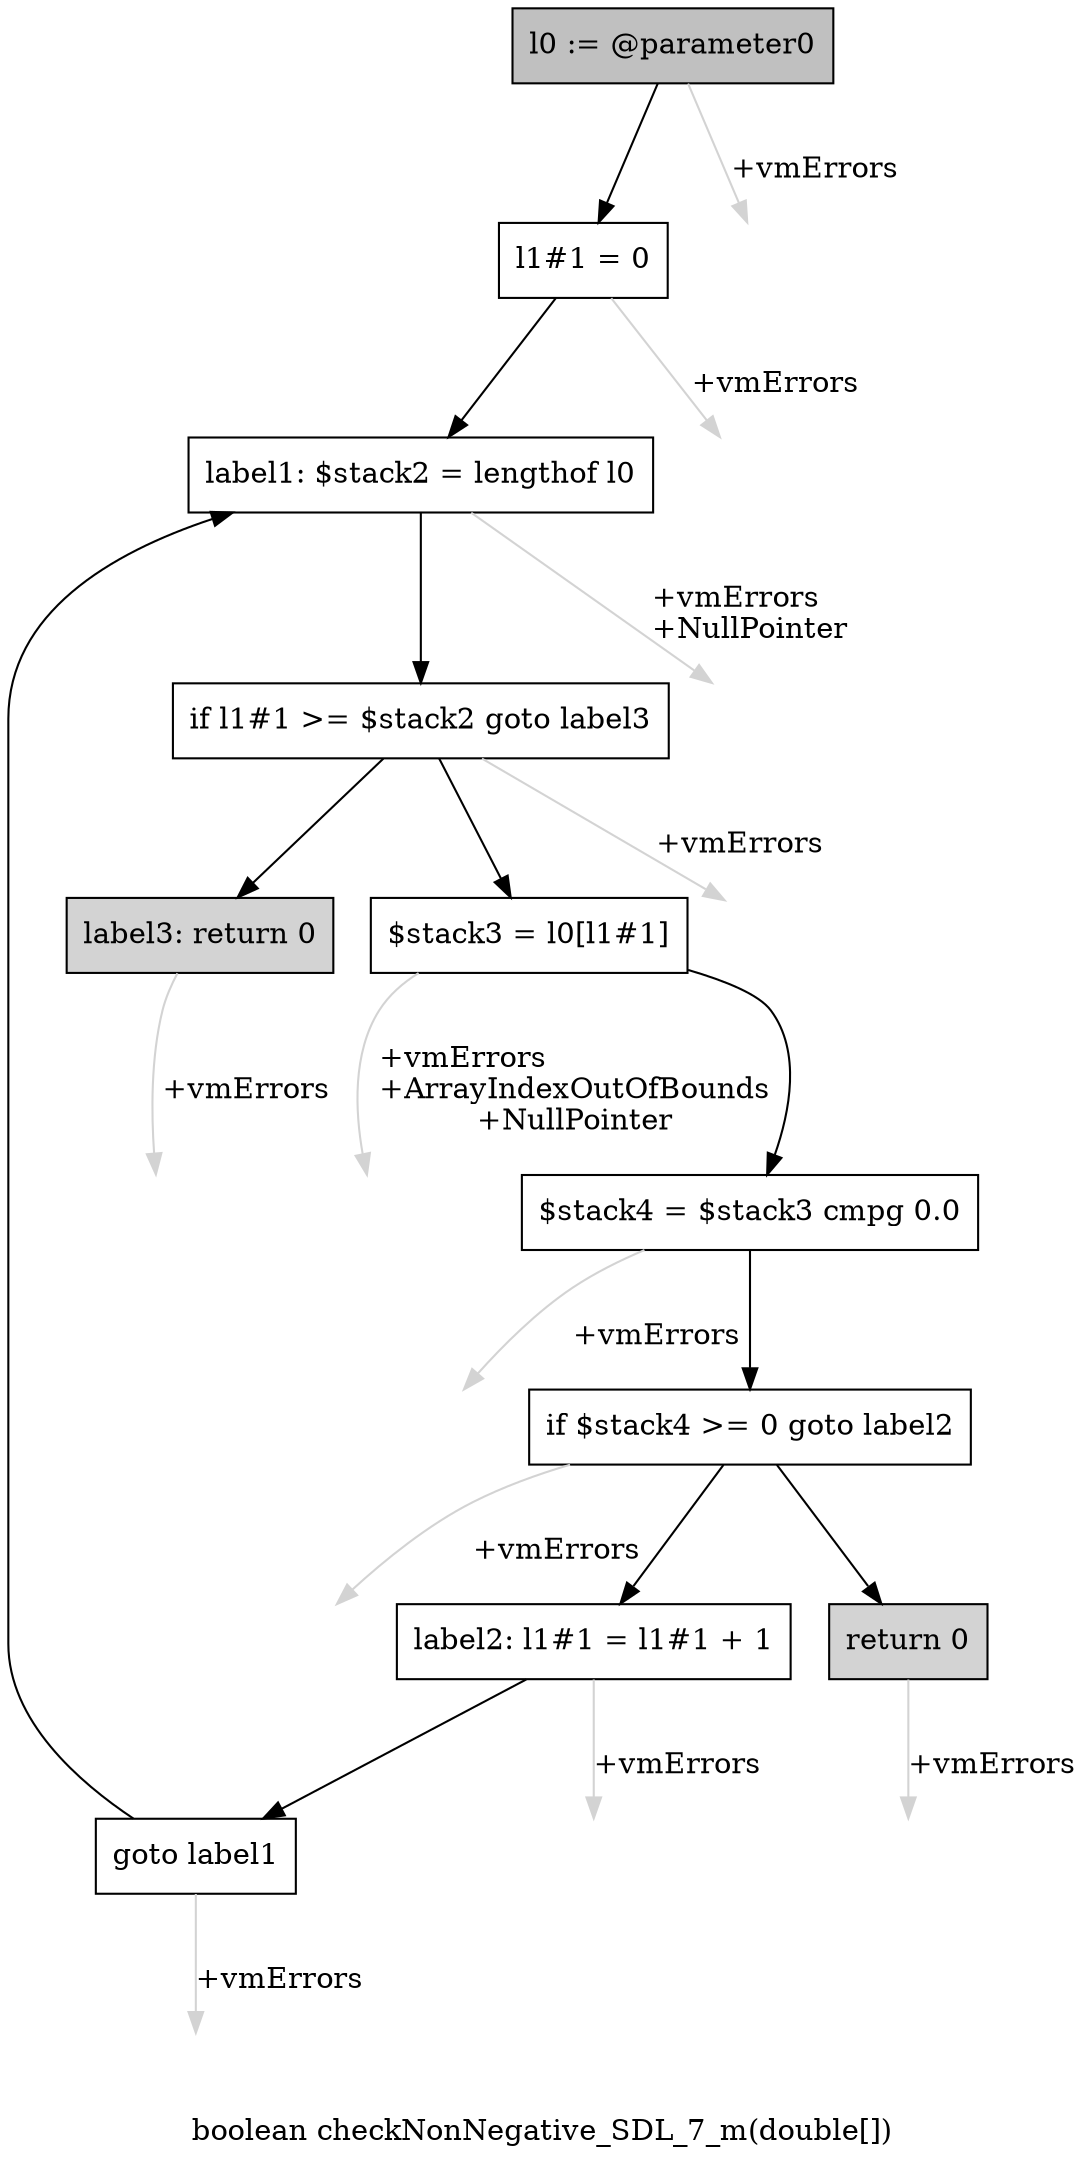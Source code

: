 digraph "boolean checkNonNegative_SDL_7_m(double[])" {
    label="boolean checkNonNegative_SDL_7_m(double[])";
    node [shape=box];
    "0" [style=filled,fillcolor=gray,label="l0 := @parameter0",];
    "1" [label="l1#1 = 0",];
    "0"->"1" [color=black,];
    "11" [style=invis,label="Esc",];
    "0"->"11" [color=lightgray,label="\l+vmErrors",];
    "2" [label="label1: $stack2 = lengthof l0",];
    "1"->"2" [color=black,];
    "12" [style=invis,label="Esc",];
    "1"->"12" [color=lightgray,label="\l+vmErrors",];
    "3" [label="if l1#1 >= $stack2 goto label3",];
    "2"->"3" [color=black,];
    "13" [style=invis,label="Esc",];
    "2"->"13" [color=lightgray,label="\l+vmErrors\l+NullPointer",];
    "4" [label="$stack3 = l0[l1#1]",];
    "3"->"4" [color=black,];
    "10" [style=filled,fillcolor=lightgray,label="label3: return 0",];
    "3"->"10" [color=black,];
    "14" [style=invis,label="Esc",];
    "3"->"14" [color=lightgray,label="\l+vmErrors",];
    "5" [label="$stack4 = $stack3 cmpg 0.0",];
    "4"->"5" [color=black,];
    "15" [style=invis,label="Esc",];
    "4"->"15" [color=lightgray,label="\l+vmErrors\l+ArrayIndexOutOfBounds\l+NullPointer",];
    "6" [label="if $stack4 >= 0 goto label2",];
    "5"->"6" [color=black,];
    "16" [style=invis,label="Esc",];
    "5"->"16" [color=lightgray,label="\l+vmErrors",];
    "7" [style=filled,fillcolor=lightgray,label="return 0",];
    "6"->"7" [color=black,];
    "8" [label="label2: l1#1 = l1#1 + 1",];
    "6"->"8" [color=black,];
    "17" [style=invis,label="Esc",];
    "6"->"17" [color=lightgray,label="\l+vmErrors",];
    "18" [style=invis,label="Esc",];
    "7"->"18" [color=lightgray,label="\l+vmErrors",];
    "9" [label="goto label1",];
    "8"->"9" [color=black,];
    "19" [style=invis,label="Esc",];
    "8"->"19" [color=lightgray,label="\l+vmErrors",];
    "9"->"2" [color=black,];
    "20" [style=invis,label="Esc",];
    "9"->"20" [color=lightgray,label="\l+vmErrors",];
    "21" [style=invis,label="Esc",];
    "10"->"21" [color=lightgray,label="\l+vmErrors",];
}
